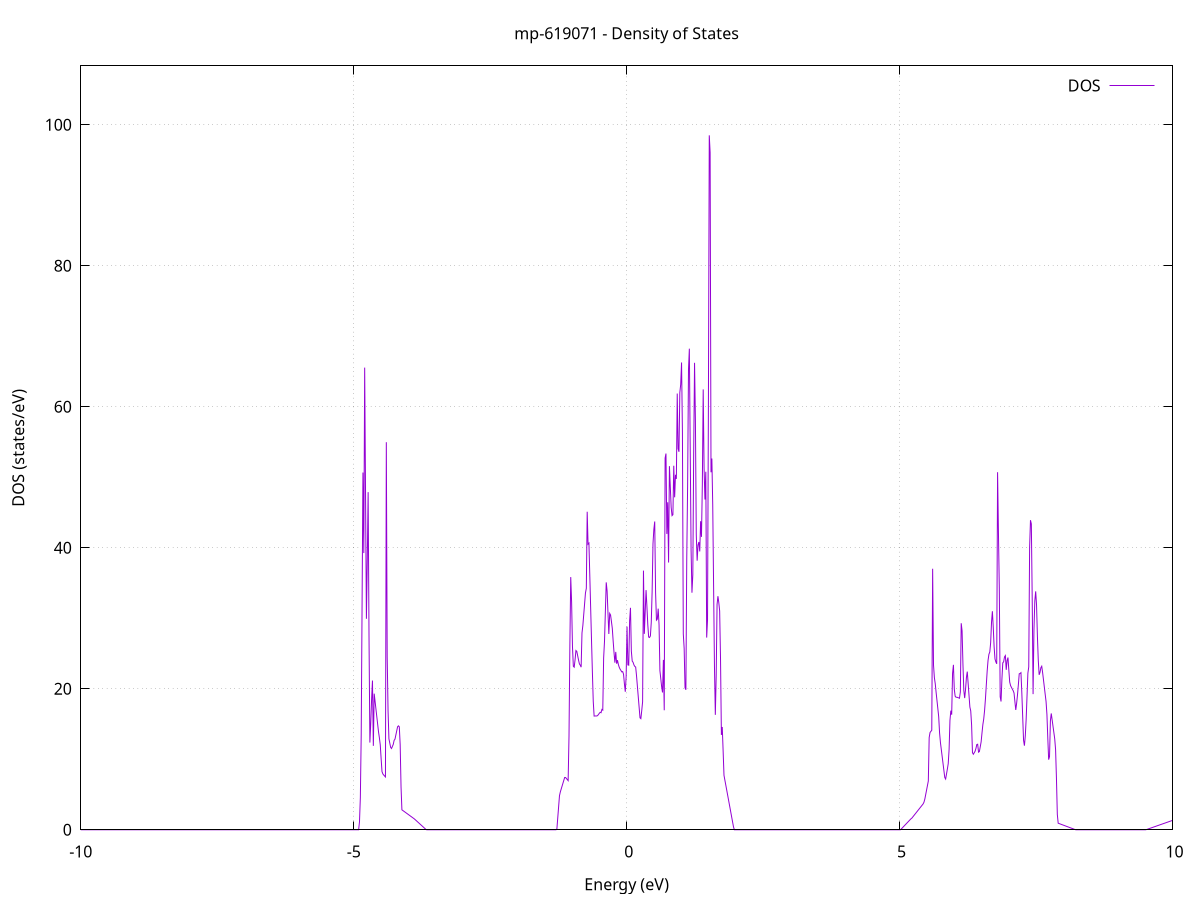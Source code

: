 set title 'mp-619071 - Density of States'
set xlabel 'Energy (eV)'
set ylabel 'DOS (states/eV)'
set grid
set xrange [-10:10]
set yrange [0:108.340]
set xzeroaxis lt -1
set terminal png size 800,600
set output 'mp-619071_dos_gnuplot.png'
plot '-' using 1:2 with lines title 'DOS'
-15.172600 0.000000
-15.156800 0.000000
-15.140900 0.000000
-15.125000 0.000000
-15.109200 0.000000
-15.093300 0.000000
-15.077500 0.000000
-15.061600 0.000000
-15.045700 0.000000
-15.029900 0.000000
-15.014000 0.000000
-14.998200 0.000000
-14.982300 0.000000
-14.966400 0.000000
-14.950600 0.000000
-14.934700 0.000000
-14.918800 0.000000
-14.903000 0.000000
-14.887100 0.000000
-14.871300 0.000000
-14.855400 0.000000
-14.839500 0.000000
-14.823700 0.000000
-14.807800 0.000000
-14.792000 0.000000
-14.776100 0.000000
-14.760200 0.000000
-14.744400 0.000000
-14.728500 0.000000
-14.712600 0.000000
-14.696800 0.000000
-14.680900 0.000000
-14.665100 0.000000
-14.649200 0.000000
-14.633300 0.000000
-14.617500 0.000000
-14.601600 0.000000
-14.585800 0.000000
-14.569900 0.000000
-14.554000 0.000000
-14.538200 0.000000
-14.522300 0.000000
-14.506400 0.000000
-14.490600 0.000000
-14.474700 0.000000
-14.458900 0.000000
-14.443000 0.000000
-14.427100 0.000000
-14.411300 0.000000
-14.395400 0.000000
-14.379600 0.000000
-14.363700 0.000000
-14.347800 0.000000
-14.332000 0.000000
-14.316100 0.000000
-14.300200 0.000000
-14.284400 0.000000
-14.268500 0.000000
-14.252700 0.000000
-14.236800 0.000000
-14.220900 0.000000
-14.205100 0.000000
-14.189200 0.000000
-14.173400 0.000000
-14.157500 0.000000
-14.141600 0.000000
-14.125800 0.000000
-14.109900 0.000000
-14.094000 0.000000
-14.078200 0.000000
-14.062300 0.000000
-14.046500 0.000000
-14.030600 0.000000
-14.014700 0.000000
-13.998900 0.000000
-13.983000 0.000000
-13.967200 0.000000
-13.951300 0.000000
-13.935400 0.000000
-13.919600 0.000000
-13.903700 0.000000
-13.887800 0.000000
-13.872000 0.000000
-13.856100 0.000000
-13.840300 0.000000
-13.824400 0.000000
-13.808500 0.000000
-13.792700 0.000000
-13.776800 0.000000
-13.761000 0.000000
-13.745100 0.000000
-13.729200 94.781000
-13.713400 774.271900
-13.697500 106.897000
-13.681700 332.482600
-13.665800 815.183300
-13.649900 911.697600
-13.634100 2127.017200
-13.618200 1287.968200
-13.602300 0.000000
-13.586500 0.000000
-13.570600 0.000000
-13.554800 0.000000
-13.538900 0.000000
-13.523000 0.000000
-13.507200 0.000000
-13.491300 0.000000
-13.475500 0.000000
-13.459600 0.000000
-13.443700 0.000000
-13.427900 0.000000
-13.412000 0.000000
-13.396100 0.000000
-13.380300 0.000000
-13.364400 0.000000
-13.348600 0.000000
-13.332700 0.000000
-13.316800 0.000000
-13.301000 0.000000
-13.285100 0.000000
-13.269300 0.000000
-13.253400 0.000000
-13.237500 0.000000
-13.221700 0.000000
-13.205800 0.000000
-13.189900 0.000000
-13.174100 0.000000
-13.158200 0.000000
-13.142400 0.000000
-13.126500 0.000000
-13.110600 0.000000
-13.094800 0.000000
-13.078900 0.000000
-13.063100 0.000000
-13.047200 0.000000
-13.031300 0.000000
-13.015500 0.000000
-12.999600 0.000000
-12.983700 0.000000
-12.967900 0.000000
-12.952000 0.000000
-12.936200 0.000000
-12.920300 0.000000
-12.904400 0.000000
-12.888600 0.000000
-12.872700 0.000000
-12.856900 0.000000
-12.841000 0.000000
-12.825100 0.000000
-12.809300 0.000000
-12.793400 0.000000
-12.777500 0.000000
-12.761700 0.000000
-12.745800 0.000000
-12.730000 0.000000
-12.714100 0.000000
-12.698200 0.000000
-12.682400 0.000000
-12.666500 0.000000
-12.650700 0.000000
-12.634800 0.000000
-12.618900 0.000000
-12.603100 0.000000
-12.587200 0.000000
-12.571300 0.000000
-12.555500 0.000000
-12.539600 0.000000
-12.523800 0.000000
-12.507900 0.000000
-12.492000 0.000000
-12.476200 0.000000
-12.460300 0.000000
-12.444500 0.000000
-12.428600 0.000000
-12.412700 0.000000
-12.396900 0.000000
-12.381000 0.000000
-12.365100 0.000000
-12.349300 0.000000
-12.333400 0.000000
-12.317600 0.000000
-12.301700 0.000000
-12.285800 0.000000
-12.270000 0.000000
-12.254100 0.000000
-12.238300 0.000000
-12.222400 0.000000
-12.206500 0.000000
-12.190700 0.000000
-12.174800 0.000000
-12.158900 0.000000
-12.143100 0.000000
-12.127200 0.000000
-12.111400 0.000000
-12.095500 0.000000
-12.079600 0.000000
-12.063800 0.000000
-12.047900 0.000000
-12.032100 0.000000
-12.016200 0.000000
-12.000300 0.000000
-11.984500 0.000000
-11.968600 0.000000
-11.952800 0.000000
-11.936900 0.000000
-11.921000 0.000000
-11.905200 0.899200
-11.889300 2.067900
-11.873400 3.236600
-11.857600 4.405300
-11.841700 5.573900
-11.825900 6.399800
-11.810000 6.947900
-11.794100 7.276800
-11.778300 9.366700
-11.762400 11.456600
-11.746600 12.896300
-11.730700 21.495100
-11.714800 21.270100
-11.699000 20.622200
-11.683100 19.974300
-11.667200 19.155800
-11.651400 16.412200
-11.635500 17.093000
-11.619700 17.765400
-11.603800 18.084800
-11.587900 17.071100
-11.572100 16.057500
-11.556200 15.043800
-11.540400 14.267700
-11.524500 14.375900
-11.508600 14.774400
-11.492800 15.110500
-11.476900 15.068200
-11.461000 15.176100
-11.445200 15.286600
-11.429300 15.397000
-11.413500 16.352600
-11.397600 22.975500
-11.381700 29.629400
-11.365900 36.287200
-11.350000 31.241100
-11.334200 29.893200
-11.318300 29.699000
-11.302400 28.975800
-11.286600 48.877200
-11.270700 47.982700
-11.254800 49.871600
-11.239000 41.811300
-11.223100 29.449500
-11.207300 40.370500
-11.191400 59.145100
-11.175500 83.922400
-11.159700 0.000000
-11.143800 0.000000
-11.128000 10.223100
-11.112100 27.343100
-11.096200 36.007000
-11.080400 48.645900
-11.064500 55.146500
-11.048600 82.654300
-11.032800 87.391400
-11.016900 85.198300
-11.001100 50.354100
-10.985200 55.141100
-10.969300 219.332000
-10.953500 55.944600
-10.937600 105.614400
-10.921800 62.594500
-10.905900 2.003100
-10.890000 0.000000
-10.874200 0.000000
-10.858300 0.000000
-10.842400 0.000000
-10.826600 0.000000
-10.810700 0.000000
-10.794900 0.000000
-10.779000 0.000000
-10.763100 0.000000
-10.747300 0.000000
-10.731400 0.000000
-10.715600 0.000000
-10.699700 0.000000
-10.683800 0.000000
-10.668000 0.000000
-10.652100 0.000000
-10.636200 0.000000
-10.620400 0.000000
-10.604500 0.000000
-10.588700 0.000000
-10.572800 0.000000
-10.556900 0.000000
-10.541100 0.000000
-10.525200 0.000000
-10.509400 0.000000
-10.493500 0.000000
-10.477600 0.000000
-10.461800 0.000000
-10.445900 0.000000
-10.430000 0.000000
-10.414200 0.000000
-10.398300 0.000000
-10.382500 0.000000
-10.366600 0.000000
-10.350700 0.000000
-10.334900 0.000000
-10.319000 0.000000
-10.303200 0.000000
-10.287300 0.000000
-10.271400 0.000000
-10.255600 0.000000
-10.239700 0.000000
-10.223900 0.000000
-10.208000 0.000000
-10.192100 0.000000
-10.176300 0.000000
-10.160400 0.000000
-10.144500 0.000000
-10.128700 0.000000
-10.112800 0.000000
-10.097000 0.000000
-10.081100 0.000000
-10.065200 0.000000
-10.049400 0.000000
-10.033500 0.000000
-10.017700 0.000000
-10.001800 0.000000
-9.985900 0.000000
-9.970100 0.000000
-9.954200 0.000000
-9.938300 0.000000
-9.922500 0.000000
-9.906600 0.000000
-9.890800 0.000000
-9.874900 0.000000
-9.859000 0.000000
-9.843200 0.000000
-9.827300 0.000000
-9.811500 0.000000
-9.795600 0.000000
-9.779700 0.000000
-9.763900 0.000000
-9.748000 0.000000
-9.732100 0.000000
-9.716300 0.000000
-9.700400 0.000000
-9.684600 0.000000
-9.668700 0.000000
-9.652800 0.000000
-9.637000 0.000000
-9.621100 0.000000
-9.605300 0.000000
-9.589400 0.000000
-9.573500 0.000000
-9.557700 0.000000
-9.541800 0.000000
-9.525900 0.000000
-9.510100 0.000000
-9.494200 0.000000
-9.478400 0.000000
-9.462500 0.000000
-9.446600 0.000000
-9.430800 0.000000
-9.414900 0.000000
-9.399100 0.000000
-9.383200 0.000000
-9.367300 0.000000
-9.351500 0.000000
-9.335600 0.000000
-9.319700 0.000000
-9.303900 0.000000
-9.288000 0.000000
-9.272200 0.000000
-9.256300 0.000000
-9.240400 0.000000
-9.224600 0.000000
-9.208700 0.000000
-9.192900 0.000000
-9.177000 0.000000
-9.161100 0.000000
-9.145300 0.000000
-9.129400 0.000000
-9.113500 0.000000
-9.097700 0.000000
-9.081800 0.000000
-9.066000 0.000000
-9.050100 0.000000
-9.034200 0.000000
-9.018400 0.000000
-9.002500 0.000000
-8.986700 0.000000
-8.970800 0.000000
-8.954900 0.000000
-8.939100 0.000000
-8.923200 0.000000
-8.907300 0.000000
-8.891500 0.000000
-8.875600 0.000000
-8.859800 0.000000
-8.843900 0.000000
-8.828000 0.000000
-8.812200 0.000000
-8.796300 0.000000
-8.780500 0.000000
-8.764600 0.000000
-8.748700 0.000000
-8.732900 0.000000
-8.717000 0.000000
-8.701100 0.000000
-8.685300 0.000000
-8.669400 0.000000
-8.653600 0.000000
-8.637700 0.000000
-8.621800 0.000000
-8.606000 0.000000
-8.590100 0.000000
-8.574300 0.000000
-8.558400 0.000000
-8.542500 0.000000
-8.526700 0.000000
-8.510800 0.000000
-8.495000 0.000000
-8.479100 0.000000
-8.463200 0.000000
-8.447400 0.000000
-8.431500 0.000000
-8.415600 0.000000
-8.399800 0.000000
-8.383900 0.000000
-8.368100 0.000000
-8.352200 0.000000
-8.336300 0.000000
-8.320500 0.000000
-8.304600 0.000000
-8.288800 0.000000
-8.272900 0.000000
-8.257000 0.000000
-8.241200 0.000000
-8.225300 0.000000
-8.209400 0.000000
-8.193600 0.000000
-8.177700 0.000000
-8.161900 0.000000
-8.146000 0.000000
-8.130100 0.000000
-8.114300 0.000000
-8.098400 0.000000
-8.082600 0.000000
-8.066700 0.000000
-8.050800 0.000000
-8.035000 0.000000
-8.019100 0.000000
-8.003200 0.000000
-7.987400 0.000000
-7.971500 0.000000
-7.955700 0.000000
-7.939800 0.000000
-7.923900 0.000000
-7.908100 0.000000
-7.892200 0.000000
-7.876400 0.000000
-7.860500 0.000000
-7.844600 0.000000
-7.828800 0.000000
-7.812900 0.000000
-7.797000 0.000000
-7.781200 0.000000
-7.765300 0.000000
-7.749500 0.000000
-7.733600 0.000000
-7.717700 0.000000
-7.701900 0.000000
-7.686000 0.000000
-7.670200 0.000000
-7.654300 0.000000
-7.638400 0.000000
-7.622600 0.000000
-7.606700 0.000000
-7.590800 0.000000
-7.575000 0.000000
-7.559100 0.000000
-7.543300 0.000000
-7.527400 0.000000
-7.511500 0.000000
-7.495700 0.000000
-7.479800 0.000000
-7.464000 0.000000
-7.448100 0.000000
-7.432200 0.000000
-7.416400 0.000000
-7.400500 0.000000
-7.384600 0.000000
-7.368800 0.000000
-7.352900 0.000000
-7.337100 0.000000
-7.321200 0.000000
-7.305300 0.000000
-7.289500 0.000000
-7.273600 0.000000
-7.257800 0.000000
-7.241900 0.000000
-7.226000 0.000000
-7.210200 0.000000
-7.194300 0.000000
-7.178400 0.000000
-7.162600 0.000000
-7.146700 0.000000
-7.130900 0.000000
-7.115000 0.000000
-7.099100 0.000000
-7.083300 0.000000
-7.067400 0.000000
-7.051600 0.000000
-7.035700 0.000000
-7.019800 0.000000
-7.004000 0.000000
-6.988100 0.000000
-6.972200 0.000000
-6.956400 0.000000
-6.940500 0.000000
-6.924700 0.000000
-6.908800 0.000000
-6.892900 0.000000
-6.877100 0.000000
-6.861200 0.000000
-6.845400 0.000000
-6.829500 0.000000
-6.813600 0.000000
-6.797800 0.000000
-6.781900 0.000000
-6.766100 0.000000
-6.750200 0.000000
-6.734300 0.000000
-6.718500 0.000000
-6.702600 0.000000
-6.686700 0.000000
-6.670900 0.000000
-6.655000 0.000000
-6.639200 0.000000
-6.623300 0.000000
-6.607400 0.000000
-6.591600 0.000000
-6.575700 0.000000
-6.559900 0.000000
-6.544000 0.000000
-6.528100 0.000000
-6.512300 0.000000
-6.496400 0.000000
-6.480500 0.000000
-6.464700 0.000000
-6.448800 0.000000
-6.433000 0.000000
-6.417100 0.000000
-6.401200 0.000000
-6.385400 0.000000
-6.369500 0.000000
-6.353700 0.000000
-6.337800 0.000000
-6.321900 0.000000
-6.306100 0.000000
-6.290200 0.000000
-6.274300 0.000000
-6.258500 0.000000
-6.242600 0.000000
-6.226800 0.000000
-6.210900 0.000000
-6.195000 0.000000
-6.179200 0.000000
-6.163300 0.000000
-6.147500 0.000000
-6.131600 0.000000
-6.115700 0.000000
-6.099900 0.000000
-6.084000 0.000000
-6.068100 0.000000
-6.052300 0.000000
-6.036400 0.000000
-6.020600 0.000000
-6.004700 0.000000
-5.988800 0.000000
-5.973000 0.000000
-5.957100 0.000000
-5.941300 0.000000
-5.925400 0.000000
-5.909500 0.000000
-5.893700 0.000000
-5.877800 0.000000
-5.861900 0.000000
-5.846100 0.000000
-5.830200 0.000000
-5.814400 0.000000
-5.798500 0.000000
-5.782600 0.000000
-5.766800 0.000000
-5.750900 0.000000
-5.735100 0.000000
-5.719200 0.000000
-5.703300 0.000000
-5.687500 0.000000
-5.671600 0.000000
-5.655700 0.000000
-5.639900 0.000000
-5.624000 0.000000
-5.608200 0.000000
-5.592300 0.000000
-5.576400 0.000000
-5.560600 0.000000
-5.544700 0.000000
-5.528900 0.000000
-5.513000 0.000000
-5.497100 0.000000
-5.481300 0.000000
-5.465400 0.000000
-5.449500 0.000000
-5.433700 0.000000
-5.417800 0.000000
-5.402000 0.000000
-5.386100 0.000000
-5.370200 0.000000
-5.354400 0.000000
-5.338500 0.000000
-5.322700 0.000000
-5.306800 0.000000
-5.290900 0.000000
-5.275100 0.000000
-5.259200 0.000000
-5.243400 0.000000
-5.227500 0.000000
-5.211600 0.000000
-5.195800 0.000000
-5.179900 0.000000
-5.164000 0.000000
-5.148200 0.000000
-5.132300 0.000000
-5.116500 0.000000
-5.100600 0.000000
-5.084700 0.000000
-5.068900 0.000000
-5.053000 0.000000
-5.037200 0.000000
-5.021300 0.000000
-5.005400 0.000000
-4.989600 0.000000
-4.973700 0.000000
-4.957800 0.000000
-4.942000 0.000000
-4.926100 0.000000
-4.910300 0.000000
-4.894400 1.105500
-4.878500 4.584300
-4.862700 13.457400
-4.846800 32.062100
-4.831000 50.666800
-4.815100 39.249400
-4.799200 65.551600
-4.783400 47.612400
-4.767500 29.917600
-4.751600 38.166200
-4.735800 47.883800
-4.719900 27.547300
-4.704100 12.369300
-4.688200 15.068900
-4.672300 18.532800
-4.656500 21.164600
-4.640600 11.897300
-4.624800 19.310100
-4.608900 18.222400
-4.593000 17.134800
-4.577200 16.047100
-4.561300 14.959500
-4.545400 13.871900
-4.529600 13.030000
-4.513700 12.041400
-4.497900 10.097900
-4.482000 8.256700
-4.466100 7.921000
-4.450300 7.766500
-4.434400 7.630100
-4.418600 7.493800
-4.402700 54.965500
-4.386800 24.526700
-4.371000 16.895100
-4.355100 12.898700
-4.339200 12.289800
-4.323400 11.680800
-4.307500 11.526500
-4.291700 11.816000
-4.275800 12.105400
-4.259900 12.679400
-4.244100 12.849800
-4.228200 13.435400
-4.212400 14.021000
-4.196500 14.606600
-4.180600 14.738900
-4.164800 14.601700
-4.148900 12.075700
-4.133000 6.065100
-4.117200 2.828800
-4.101300 2.739300
-4.085500 2.649900
-4.069600 2.560400
-4.053700 2.470900
-4.037900 2.381400
-4.022000 2.291900
-4.006200 2.202500
-3.990300 2.113000
-3.974400 2.023500
-3.958600 1.934000
-3.942700 1.844600
-3.926800 1.755100
-3.911000 1.665600
-3.895100 1.576100
-3.879300 1.472100
-3.863400 1.360300
-3.847500 1.248600
-3.831700 1.136900
-3.815800 1.025100
-3.800000 0.913400
-3.784100 0.801600
-3.768200 0.689900
-3.752400 0.578200
-3.736500 0.466400
-3.720600 0.354700
-3.704800 0.242900
-3.688900 0.131200
-3.673100 0.019500
-3.657200 0.000000
-3.641300 0.000000
-3.625500 0.000000
-3.609600 0.000000
-3.593800 0.000000
-3.577900 0.000000
-3.562000 0.000000
-3.546200 0.000000
-3.530300 0.000000
-3.514500 0.000000
-3.498600 0.000000
-3.482700 0.000000
-3.466900 0.000000
-3.451000 0.000000
-3.435100 0.000000
-3.419300 0.000000
-3.403400 0.000000
-3.387600 0.000000
-3.371700 0.000000
-3.355800 0.000000
-3.340000 0.000000
-3.324100 0.000000
-3.308300 0.000000
-3.292400 0.000000
-3.276500 0.000000
-3.260700 0.000000
-3.244800 0.000000
-3.228900 0.000000
-3.213100 0.000000
-3.197200 0.000000
-3.181400 0.000000
-3.165500 0.000000
-3.149600 0.000000
-3.133800 0.000000
-3.117900 0.000000
-3.102100 0.000000
-3.086200 0.000000
-3.070300 0.000000
-3.054500 0.000000
-3.038600 0.000000
-3.022700 0.000000
-3.006900 0.000000
-2.991000 0.000000
-2.975200 0.000000
-2.959300 0.000000
-2.943400 0.000000
-2.927600 0.000000
-2.911700 0.000000
-2.895900 0.000000
-2.880000 0.000000
-2.864100 0.000000
-2.848300 0.000000
-2.832400 0.000000
-2.816500 0.000000
-2.800700 0.000000
-2.784800 0.000000
-2.769000 0.000000
-2.753100 0.000000
-2.737200 0.000000
-2.721400 0.000000
-2.705500 0.000000
-2.689700 0.000000
-2.673800 0.000000
-2.657900 0.000000
-2.642100 0.000000
-2.626200 0.000000
-2.610300 0.000000
-2.594500 0.000000
-2.578600 0.000000
-2.562800 0.000000
-2.546900 0.000000
-2.531000 0.000000
-2.515200 0.000000
-2.499300 0.000000
-2.483500 0.000000
-2.467600 0.000000
-2.451700 0.000000
-2.435900 0.000000
-2.420000 0.000000
-2.404100 0.000000
-2.388300 0.000000
-2.372400 0.000000
-2.356600 0.000000
-2.340700 0.000000
-2.324800 0.000000
-2.309000 0.000000
-2.293100 0.000000
-2.277300 0.000000
-2.261400 0.000000
-2.245500 0.000000
-2.229700 0.000000
-2.213800 0.000000
-2.197900 0.000000
-2.182100 0.000000
-2.166200 0.000000
-2.150400 0.000000
-2.134500 0.000000
-2.118600 0.000000
-2.102800 0.000000
-2.086900 0.000000
-2.071100 0.000000
-2.055200 0.000000
-2.039300 0.000000
-2.023500 0.000000
-2.007600 0.000000
-1.991700 0.000000
-1.975900 0.000000
-1.960000 0.000000
-1.944200 0.000000
-1.928300 0.000000
-1.912400 0.000000
-1.896600 0.000000
-1.880700 0.000000
-1.864900 0.000000
-1.849000 0.000000
-1.833100 0.000000
-1.817300 0.000000
-1.801400 0.000000
-1.785600 0.000000
-1.769700 0.000000
-1.753800 0.000000
-1.738000 0.000000
-1.722100 0.000000
-1.706200 0.000000
-1.690400 0.000000
-1.674500 0.000000
-1.658700 0.000000
-1.642800 0.000000
-1.626900 0.000000
-1.611100 0.000000
-1.595200 0.000000
-1.579400 0.000000
-1.563500 0.000000
-1.547600 0.000000
-1.531800 0.000000
-1.515900 0.000000
-1.500000 0.000000
-1.484200 0.000000
-1.468300 0.000000
-1.452500 0.000000
-1.436600 0.000000
-1.420700 0.000000
-1.404900 0.000000
-1.389000 0.000000
-1.373200 0.000000
-1.357300 0.000000
-1.341400 0.000000
-1.325600 0.000000
-1.309700 0.000000
-1.293800 0.000000
-1.278000 0.125400
-1.262100 1.693800
-1.246300 3.262200
-1.230400 4.830600
-1.214500 5.380300
-1.198700 5.788000
-1.182800 6.195700
-1.167000 6.603400
-1.151100 7.011100
-1.135200 7.418800
-1.119400 7.414600
-1.103500 7.267100
-1.087600 7.119700
-1.071800 6.972200
-1.055900 13.296800
-1.040100 26.222500
-1.024200 35.842000
-1.008300 32.294900
-0.992500 25.991000
-0.976600 23.190300
-0.960800 23.061900
-0.944900 24.118300
-0.929000 25.421900
-0.913200 25.295800
-0.897300 24.686900
-0.881400 24.077900
-0.865600 23.527600
-0.849700 23.336100
-0.833900 23.063700
-0.818000 27.912000
-0.802100 28.976300
-0.786300 30.509900
-0.770400 32.041500
-0.754600 33.573000
-0.738700 34.241600
-0.722800 45.106500
-0.707000 40.512400
-0.691100 40.655600
-0.675200 36.133900
-0.659400 31.503400
-0.643500 26.860800
-0.627700 22.383600
-0.611800 18.218200
-0.595900 16.128700
-0.580100 16.136500
-0.564200 16.144200
-0.548400 16.138500
-0.532500 16.186600
-0.516600 16.351600
-0.500800 16.516700
-0.484900 16.661800
-0.469000 16.601900
-0.453200 17.069200
-0.437300 16.971500
-0.421500 24.376700
-0.405600 26.741500
-0.389700 30.969400
-0.373900 35.085700
-0.358000 33.851900
-0.342200 30.793000
-0.326300 27.770900
-0.310400 30.684900
-0.294600 30.460100
-0.278700 29.542000
-0.262800 28.560400
-0.247000 26.758300
-0.231100 25.115400
-0.215300 23.695300
-0.199400 25.230700
-0.183500 23.557600
-0.167700 24.050400
-0.151800 23.444600
-0.136000 23.050300
-0.120100 22.784400
-0.104200 22.587300
-0.088400 22.390200
-0.072500 22.434100
-0.056700 22.049400
-0.040800 20.684700
-0.024900 19.573500
-0.009100 21.741000
0.006800 28.820900
0.022700 23.383000
0.038500 23.344600
0.054400 29.631900
0.070200 31.477200
0.086100 25.345200
0.102000 23.925500
0.117800 23.754400
0.133700 23.385500
0.149500 23.166300
0.165400 23.076200
0.181300 21.816400
0.197100 20.331400
0.213000 18.846300
0.228900 17.361200
0.244700 15.876200
0.260600 15.760700
0.276400 16.895500
0.292300 18.148100
0.308200 36.757400
0.324000 27.790600
0.339900 30.904400
0.355700 33.993200
0.371600 31.623800
0.387500 29.063000
0.403300 27.332600
0.419200 27.268500
0.435100 27.494700
0.450900 29.399700
0.466800 33.764500
0.482600 40.555300
0.498500 42.613400
0.514400 43.721900
0.530200 33.635000
0.546100 29.733200
0.561900 29.881100
0.577800 31.364600
0.593700 29.070300
0.609500 22.575800
0.625400 21.424900
0.641300 20.274000
0.657100 19.477000
0.673000 24.096000
0.688800 16.949500
0.704700 52.717700
0.720600 53.358400
0.736400 41.955700
0.752300 46.450100
0.768100 37.902100
0.784000 51.575400
0.799900 48.619900
0.815700 45.718400
0.831600 44.551200
0.847500 44.685400
0.863300 51.627100
0.879200 47.147900
0.895000 50.345200
0.910900 49.766600
0.926800 61.869500
0.942600 54.033200
0.958500 53.608800
0.974300 62.007500
0.990200 63.154600
1.006100 66.271400
1.021900 56.360700
1.037800 27.798500
1.053700 25.715200
1.069500 20.137600
1.085400 19.854800
1.101200 38.417300
1.117100 48.905900
1.133000 65.285900
1.148800 68.232300
1.164700 54.023800
1.180500 39.703700
1.196400 33.619600
1.212300 36.175900
1.228100 53.349000
1.244000 66.225400
1.259900 58.112700
1.275700 41.871500
1.291600 38.160500
1.307400 40.382300
1.323300 40.812900
1.339200 39.474200
1.355000 43.757200
1.370900 41.540100
1.386700 48.979600
1.402600 62.458600
1.418500 51.312100
1.434300 46.839700
1.450200 50.777900
1.466100 27.258500
1.481900 29.775500
1.497800 59.959400
1.513600 98.490900
1.529500 96.038100
1.545400 50.700700
1.561200 52.653700
1.577100 46.076100
1.592900 34.617400
1.608800 23.158600
1.624700 16.302100
1.640500 21.867800
1.656400 31.946800
1.672200 33.127700
1.688100 32.230100
1.704000 31.033900
1.719800 24.238400
1.735700 13.449300
1.751600 14.576600
1.767400 11.228200
1.783300 7.728800
1.799100 7.062400
1.815000 6.396000
1.830900 5.729700
1.846700 5.063300
1.862600 4.396900
1.878400 3.730500
1.894300 3.064100
1.910200 2.397700
1.926000 1.731300
1.941900 1.064900
1.957800 0.398500
1.973600 0.000000
1.989500 0.000000
2.005300 0.000000
2.021200 0.000000
2.037100 0.000000
2.052900 0.000000
2.068800 0.000000
2.084600 0.000000
2.100500 0.000000
2.116400 0.000000
2.132200 0.000000
2.148100 0.000000
2.164000 0.000000
2.179800 0.000000
2.195700 0.000000
2.211500 0.000000
2.227400 0.000000
2.243300 0.000000
2.259100 0.000000
2.275000 0.000000
2.290800 0.000000
2.306700 0.000000
2.322600 0.000000
2.338400 0.000000
2.354300 0.000000
2.370200 0.000000
2.386000 0.000000
2.401900 0.000000
2.417700 0.000000
2.433600 0.000000
2.449500 0.000000
2.465300 0.000000
2.481200 0.000000
2.497000 0.000000
2.512900 0.000000
2.528800 0.000000
2.544600 0.000000
2.560500 0.000000
2.576400 0.000000
2.592200 0.000000
2.608100 0.000000
2.623900 0.000000
2.639800 0.000000
2.655700 0.000000
2.671500 0.000000
2.687400 0.000000
2.703200 0.000000
2.719100 0.000000
2.735000 0.000000
2.750800 0.000000
2.766700 0.000000
2.782600 0.000000
2.798400 0.000000
2.814300 0.000000
2.830100 0.000000
2.846000 0.000000
2.861900 0.000000
2.877700 0.000000
2.893600 0.000000
2.909400 0.000000
2.925300 0.000000
2.941200 0.000000
2.957000 0.000000
2.972900 0.000000
2.988800 0.000000
3.004600 0.000000
3.020500 0.000000
3.036300 0.000000
3.052200 0.000000
3.068100 0.000000
3.083900 0.000000
3.099800 0.000000
3.115600 0.000000
3.131500 0.000000
3.147400 0.000000
3.163200 0.000000
3.179100 0.000000
3.194900 0.000000
3.210800 0.000000
3.226700 0.000000
3.242500 0.000000
3.258400 0.000000
3.274300 0.000000
3.290100 0.000000
3.306000 0.000000
3.321800 0.000000
3.337700 0.000000
3.353600 0.000000
3.369400 0.000000
3.385300 0.000000
3.401100 0.000000
3.417000 0.000000
3.432900 0.000000
3.448700 0.000000
3.464600 0.000000
3.480500 0.000000
3.496300 0.000000
3.512200 0.000000
3.528000 0.000000
3.543900 0.000000
3.559800 0.000000
3.575600 0.000000
3.591500 0.000000
3.607300 0.000000
3.623200 0.000000
3.639100 0.000000
3.654900 0.000000
3.670800 0.000000
3.686700 0.000000
3.702500 0.000000
3.718400 0.000000
3.734200 0.000000
3.750100 0.000000
3.766000 0.000000
3.781800 0.000000
3.797700 0.000000
3.813500 0.000000
3.829400 0.000000
3.845300 0.000000
3.861100 0.000000
3.877000 0.000000
3.892900 0.000000
3.908700 0.000000
3.924600 0.000000
3.940400 0.000000
3.956300 0.000000
3.972200 0.000000
3.988000 0.000000
4.003900 0.000000
4.019700 0.000000
4.035600 0.000000
4.051500 0.000000
4.067300 0.000000
4.083200 0.000000
4.099100 0.000000
4.114900 0.000000
4.130800 0.000000
4.146600 0.000000
4.162500 0.000000
4.178400 0.000000
4.194200 0.000000
4.210100 0.000000
4.225900 0.000000
4.241800 0.000000
4.257700 0.000000
4.273500 0.000000
4.289400 0.000000
4.305300 0.000000
4.321100 0.000000
4.337000 0.000000
4.352800 0.000000
4.368700 0.000000
4.384600 0.000000
4.400400 0.000000
4.416300 0.000000
4.432100 0.000000
4.448000 0.000000
4.463900 0.000000
4.479700 0.000000
4.495600 0.000000
4.511500 0.000000
4.527300 0.000000
4.543200 0.000000
4.559000 0.000000
4.574900 0.000000
4.590800 0.000000
4.606600 0.000000
4.622500 0.000000
4.638300 0.000000
4.654200 0.000000
4.670100 0.000000
4.685900 0.000000
4.701800 0.000000
4.717700 0.000000
4.733500 0.000000
4.749400 0.000000
4.765200 0.000000
4.781100 0.000000
4.797000 0.000000
4.812800 0.000000
4.828700 0.000000
4.844500 0.000000
4.860400 0.000000
4.876300 0.000000
4.892100 0.000000
4.908000 0.000000
4.923800 0.000000
4.939700 0.000000
4.955600 0.000000
4.971400 0.000000
4.987300 0.000000
5.003200 0.000000
5.019000 0.010700
5.034900 0.140100
5.050700 0.269500
5.066600 0.398800
5.082500 0.528200
5.098300 0.657600
5.114200 0.787000
5.130000 0.916400
5.145900 1.045700
5.161800 1.175100
5.177600 1.304500
5.193500 1.433900
5.209400 1.558300
5.225200 1.653000
5.241100 1.807900
5.256900 1.962900
5.272800 2.117900
5.288700 2.272800
5.304500 2.427800
5.320400 2.582700
5.336200 2.737700
5.352100 2.892700
5.368000 3.047600
5.383800 3.202600
5.399700 3.357500
5.415600 3.512500
5.431400 3.667500
5.447300 3.918800
5.463100 4.368900
5.479000 5.004500
5.494900 5.640200
5.510700 6.275900
5.526600 6.911500
5.542400 13.073800
5.558300 13.797400
5.574200 13.959000
5.590000 14.120500
5.605900 37.024500
5.621800 23.360000
5.637600 21.576000
5.653500 20.721800
5.669300 19.496900
5.685200 18.339800
5.701100 17.182800
5.716900 16.025700
5.732800 13.736400
5.748600 12.373200
5.764500 11.381200
5.780400 10.389200
5.796200 9.397200
5.812100 8.405300
5.828000 7.413300
5.843800 7.195600
5.859700 7.900900
5.875500 8.606100
5.891400 9.380900
5.907300 11.395500
5.923100 15.514900
5.939000 16.890300
5.954800 16.323700
5.970700 22.192300
5.986600 23.392500
6.002400 19.929300
6.018300 18.944200
6.034200 18.797000
6.050000 18.799700
6.065900 18.758100
6.081700 18.706500
6.097600 18.654900
6.113500 19.549100
6.129300 29.290900
6.145200 28.208100
6.161000 23.479900
6.176900 19.771700
6.192800 18.673500
6.208600 19.895500
6.224500 21.590500
6.240400 22.431000
6.256200 20.757100
6.272100 19.083200
6.287900 17.409400
6.303800 16.857500
6.319700 14.855900
6.335500 10.936300
6.351400 10.713100
6.367200 10.922400
6.383100 11.131700
6.399000 11.533800
6.414800 12.090100
6.430700 12.131500
6.446600 11.008300
6.462400 11.102000
6.478300 11.783900
6.494100 12.465800
6.510000 13.723700
6.525900 14.914000
6.541700 15.717400
6.557600 16.942300
6.573400 18.588700
6.589300 20.587900
6.605200 22.552300
6.621000 24.033000
6.636900 24.892800
6.652700 25.201900
6.668600 26.525900
6.684500 29.429300
6.700300 30.996800
6.716200 28.722300
6.732100 25.974300
6.747900 24.225300
6.763800 23.806700
6.779600 23.532900
6.795500 50.709100
6.811400 42.115000
6.827200 34.298700
6.843100 18.864000
6.858900 18.191900
6.874800 21.340700
6.890700 23.671000
6.906500 23.823300
6.922400 24.516000
6.938300 24.707400
6.954100 22.688500
6.970000 24.007800
6.985800 24.427500
7.001700 22.644500
7.017600 20.954200
7.033400 20.454900
7.049300 20.202100
7.065100 19.959000
7.081000 19.728800
7.096900 19.392300
7.112700 18.184400
7.128600 16.994100
7.144500 17.936400
7.160300 19.123000
7.176200 20.559500
7.192000 22.117900
7.207900 22.172800
7.223800 22.282000
7.239600 19.407300
7.255500 16.050000
7.271300 12.692700
7.287200 11.925200
7.303100 13.302300
7.318900 15.632400
7.334800 18.919300
7.350700 22.206200
7.366500 23.103800
7.382400 40.041900
7.398200 43.909200
7.414100 43.382700
7.430000 32.722900
7.445800 19.234400
7.461700 28.278800
7.477500 32.451500
7.493400 33.814000
7.509300 31.879100
7.525100 27.489900
7.541000 24.051300
7.556900 21.976100
7.572700 22.315300
7.588600 22.986800
7.604400 23.193500
7.620300 22.307500
7.636200 21.273500
7.652000 20.239400
7.667900 19.205300
7.683700 18.181600
7.699600 16.359600
7.715500 12.980500
7.731300 9.946400
7.747200 10.374000
7.763100 15.450200
7.778900 16.500600
7.794800 15.598800
7.810600 14.697000
7.826500 13.795200
7.842400 12.893400
7.858200 11.368000
7.874100 7.288100
7.889900 2.181800
7.905800 0.930900
7.921700 0.884800
7.937500 0.838700
7.953400 0.792600
7.969300 0.746500
7.985100 0.700400
8.001000 0.654400
8.016800 0.608300
8.032700 0.562200
8.048600 0.516100
8.064400 0.470000
8.080300 0.424000
8.096100 0.377900
8.112000 0.331800
8.127900 0.285700
8.143700 0.239600
8.159600 0.193500
8.175500 0.147500
8.191300 0.101400
8.207200 0.055300
8.223000 0.009200
8.238900 0.000000
8.254800 0.000000
8.270600 0.000000
8.286500 0.000000
8.302300 0.000000
8.318200 0.000000
8.334100 0.000000
8.349900 0.000000
8.365800 0.000000
8.381600 0.000000
8.397500 0.000000
8.413400 0.000000
8.429200 0.000000
8.445100 0.000000
8.461000 0.000000
8.476800 0.000000
8.492700 0.000000
8.508500 0.000000
8.524400 0.000000
8.540300 0.000000
8.556100 0.000000
8.572000 0.000000
8.587800 0.000000
8.603700 0.000000
8.619600 0.000000
8.635400 0.000000
8.651300 0.000000
8.667200 0.000000
8.683000 0.000000
8.698900 0.000000
8.714700 0.000000
8.730600 0.000000
8.746500 0.000000
8.762300 0.000000
8.778200 0.000000
8.794000 0.000000
8.809900 0.000000
8.825800 0.000000
8.841600 0.000000
8.857500 0.000000
8.873400 0.000000
8.889200 0.000000
8.905100 0.000000
8.920900 0.000000
8.936800 0.000000
8.952700 0.000000
8.968500 0.000000
8.984400 0.000000
9.000200 0.000000
9.016100 0.000000
9.032000 0.000000
9.047800 0.000000
9.063700 0.000000
9.079600 0.000000
9.095400 0.000000
9.111300 0.000000
9.127100 0.000000
9.143000 0.000000
9.158900 0.000000
9.174700 0.000000
9.190600 0.000000
9.206400 0.000000
9.222300 0.000000
9.238200 0.000000
9.254000 0.000000
9.269900 0.000000
9.285800 0.000000
9.301600 0.000000
9.317500 0.000000
9.333300 0.000000
9.349200 0.000000
9.365100 0.000000
9.380900 0.000000
9.396800 0.000000
9.412600 0.000000
9.428500 0.000000
9.444400 0.000000
9.460200 0.000000
9.476100 0.000000
9.492000 0.000000
9.507800 0.000000
9.523700 0.031600
9.539500 0.074700
9.555400 0.117900
9.571300 0.161100
9.587100 0.204300
9.603000 0.247400
9.618800 0.290600
9.634700 0.333800
9.650600 0.377000
9.666400 0.420200
9.682300 0.463300
9.698200 0.506500
9.714000 0.549700
9.729900 0.592900
9.745700 0.636000
9.761600 0.679200
9.777500 0.722400
9.793300 0.765600
9.809200 0.808800
9.825000 0.851900
9.840900 0.895100
9.856800 0.938300
9.872600 0.981500
9.888500 1.024600
9.904300 1.067800
9.920200 1.111000
9.936100 1.154200
9.951900 1.197400
9.967800 1.240500
9.983700 1.283700
9.999500 1.326900
10.015400 1.370100
10.031200 1.482300
10.047100 4.335400
10.063000 4.511600
10.078800 4.475300
10.094700 4.424200
10.110500 4.373100
10.126400 4.322100
10.142300 4.271000
10.158100 4.219900
10.174000 4.168900
10.189900 4.117800
10.205700 4.066700
10.221600 4.015700
10.237400 3.964600
10.253300 3.913500
10.269200 3.669600
10.285000 3.377100
10.300900 3.084500
10.316700 2.792000
10.332600 2.520000
10.348500 2.523700
10.364300 2.617800
10.380200 3.347100
10.396100 4.597600
10.411900 6.032400
10.427800 6.778800
10.443600 7.236200
10.459500 7.237800
10.475400 7.239400
10.491200 7.460500
10.507100 7.838700
10.522900 8.216800
10.538800 8.594900
10.554700 8.973100
10.570500 9.351200
10.586400 9.729300
10.602300 10.107500
10.618100 10.485600
10.634000 10.863700
10.649800 11.395400
10.665700 12.382600
10.681600 13.454300
10.697400 14.510000
10.713300 14.909300
10.729100 14.538400
10.745000 15.128500
10.760900 16.125200
10.776700 17.671700
10.792600 19.219100
10.808500 20.408400
10.824300 21.032600
10.840200 21.307700
10.856000 21.582800
10.871900 21.857900
10.887800 21.889600
10.903600 25.704100
10.919500 28.046900
10.935300 25.904600
10.951200 23.701100
10.967100 19.970700
10.982900 21.976000
10.998800 22.320000
11.014700 22.039700
11.030500 25.199200
11.046400 26.575800
11.062200 28.832600
11.078100 31.402000
11.094000 40.257500
11.109800 42.472400
11.125700 52.470400
11.141500 36.926200
11.157400 31.401600
11.173300 24.124200
11.189100 17.581900
11.205000 14.309900
11.220900 13.250100
11.236700 13.091500
11.252600 13.069000
11.268400 13.066800
11.284300 13.809100
11.300200 15.140200
11.316000 17.203300
11.331900 12.240800
11.347700 9.868500
11.363600 11.514000
11.379500 12.700400
11.395300 13.886700
11.411200 15.073100
11.427100 16.374800
11.442900 16.902900
11.458800 18.426200
11.474600 19.988700
11.490500 21.105000
11.506400 22.216300
11.522200 22.792400
11.538100 23.364000
11.553900 23.935600
11.569800 25.183000
11.585700 25.606200
11.601500 22.128800
11.617400 20.983200
11.633200 25.784600
11.649100 30.178200
11.665000 34.571700
11.680800 33.629500
11.696700 31.637600
11.712600 28.260000
11.728400 25.532400
11.744300 23.540500
11.760100 21.542200
11.776000 19.366600
11.791900 19.190600
11.807700 18.206500
11.823600 16.224000
11.839400 14.241500
11.855300 12.392800
11.871200 11.638100
11.887000 10.820100
11.902900 10.201800
11.918800 10.798300
11.934600 13.768400
11.950500 27.234700
11.966300 19.291700
11.982200 14.833300
11.998100 10.669500
12.013900 14.188800
12.029800 20.968900
12.045600 19.714300
12.061500 19.309900
12.077400 18.728200
12.093200 18.146600
12.109100 17.810100
12.125000 18.221300
12.140800 17.249000
12.156700 27.017900
12.172500 34.040800
12.188400 40.454200
12.204300 40.641000
12.220100 32.807100
12.236000 24.129800
12.251800 18.223100
12.267700 15.899000
12.283600 18.844000
12.299400 18.153600
12.315300 17.787900
12.331200 18.431300
12.347000 19.365100
12.362900 20.298900
12.378700 17.544400
12.394600 18.137400
12.410500 19.350100
12.426300 20.562800
12.442200 21.679300
12.458000 22.920500
12.473900 22.134500
12.489800 21.199400
12.505600 20.209600
12.521500 20.100600
12.537400 19.958000
12.553200 19.801500
12.569100 19.717200
12.584900 20.245200
12.600800 21.523600
12.616700 21.809800
12.632500 22.202200
12.648400 22.594600
12.664200 22.987000
12.680100 23.379500
12.696000 21.944800
12.711800 13.904900
12.727700 13.504900
12.743600 13.104900
12.759400 12.704800
12.775300 12.304800
12.791100 11.775100
12.807000 10.584300
12.822900 9.129600
12.838700 7.804300
12.854600 6.530900
12.870400 6.123800
12.886300 6.277600
12.902200 7.270100
12.918000 15.080700
12.933900 17.498500
12.949800 19.916400
12.965600 20.556500
12.981500 19.509500
12.997300 19.501600
13.013200 19.339300
13.029100 19.069600
13.044900 18.767300
13.060800 18.468700
13.076600 18.296600
13.092500 18.529500
13.108400 20.555500
13.124200 20.900300
13.140100 32.664800
13.156000 16.496200
13.171800 15.049200
13.187700 14.176000
13.203500 13.303800
13.219400 12.863000
13.235300 12.768400
13.251100 13.497500
13.267000 14.226600
13.282800 14.955700
13.298700 15.684800
13.314600 16.353700
13.330400 16.856100
13.346300 17.126600
13.362100 20.525600
13.378000 23.591300
13.393900 22.909800
13.409700 21.865900
13.425600 20.720700
13.441500 19.575500
13.457300 18.265700
13.473200 16.317800
13.489000 15.126100
13.504900 14.050000
13.520800 13.735500
13.536600 10.540000
13.552500 10.068500
13.568300 18.903100
13.584200 18.363800
13.600100 17.486700
13.615900 17.275900
13.631800 17.208800
13.647700 17.112400
13.663500 16.529000
13.679400 16.044600
13.695200 15.542400
13.711100 15.040200
13.727000 14.538000
13.742800 14.055900
13.758700 14.290000
13.774500 14.693000
13.790400 15.283400
13.806300 16.039200
13.822100 16.279400
13.838000 16.519600
13.853900 16.759800
13.869700 18.046600
13.885600 19.972900
13.901400 21.072600
13.917300 21.739900
13.933200 22.136200
13.949000 21.186900
13.964900 20.956200
13.980700 21.395800
13.996600 22.441700
14.012500 18.760000
14.028300 19.929000
14.044200 20.814000
14.060100 20.662600
14.075900 20.590000
14.091800 26.684200
14.107600 21.147400
14.123500 18.008700
14.139400 15.627600
14.155200 13.646700
14.171100 13.220800
14.186900 14.480500
14.202800 15.914000
14.218700 17.347500
14.234500 18.014200
14.250400 16.363700
14.266300 15.932200
14.282100 15.702400
14.298000 15.472600
14.313800 15.335400
14.329700 15.237000
14.345600 15.076100
14.361400 15.052400
14.377300 15.028700
14.393100 14.737600
14.409000 14.431000
14.424900 14.124400
14.440700 13.684600
14.456600 12.709900
14.472500 11.871400
14.488300 11.033000
14.504200 10.225300
14.520000 9.524700
14.535900 9.144300
14.551800 9.214800
14.567600 9.292600
14.583500 9.330400
14.599300 9.189000
14.615200 9.018100
14.631100 8.847300
14.646900 8.666500
14.662800 8.273500
14.678700 7.685000
14.694500 7.265100
14.710400 6.885000
14.726200 6.801300
14.742100 7.139400
14.758000 7.398800
14.773800 7.589900
14.789700 7.778100
14.805500 7.421000
14.821400 6.614300
14.837300 5.807500
14.853100 5.205300
14.869000 4.749800
14.884900 4.294200
14.900700 3.838600
14.916600 3.383000
14.932400 2.927500
14.948300 2.471900
14.964200 2.016300
14.980000 1.613400
14.995900 1.233900
15.011700 0.978000
15.027600 0.817400
15.043500 0.656800
15.059300 0.496300
15.075200 0.335700
15.091000 0.175200
15.106900 0.014600
15.122800 0.000000
15.138600 0.000000
15.154500 0.000000
15.170400 0.000000
15.186200 0.000000
15.202100 0.000000
15.217900 0.000000
15.233800 0.000000
15.249700 0.000000
15.265500 0.000000
15.281400 0.000000
15.297200 0.000000
15.313100 0.000000
15.329000 0.000000
15.344800 0.000000
15.360700 0.000000
15.376600 0.000000
15.392400 0.000000
15.408300 0.000000
15.424100 0.000000
15.440000 0.000000
15.455900 0.000000
15.471700 0.000000
15.487600 0.000000
15.503400 0.000000
15.519300 0.000000
15.535200 0.000000
15.551000 0.000000
15.566900 0.000000
15.582800 0.000000
15.598600 0.000000
15.614500 0.000000
15.630300 0.000000
15.646200 0.000000
15.662100 0.000000
15.677900 0.000000
15.693800 0.000000
15.709600 0.000000
15.725500 0.000000
15.741400 0.000000
15.757200 0.000000
15.773100 0.000000
15.789000 0.000000
15.804800 0.000000
15.820700 0.000000
15.836500 0.000000
15.852400 0.000000
15.868300 0.000000
15.884100 0.000000
15.900000 0.000000
15.915800 0.000000
15.931700 0.000000
15.947600 0.000000
15.963400 0.000000
15.979300 0.000000
15.995200 0.000000
16.011000 0.000000
16.026900 0.000000
16.042700 0.000000
16.058600 0.000000
16.074500 0.000000
16.090300 0.000000
16.106200 0.000000
16.122000 0.000000
16.137900 0.000000
16.153800 0.000000
16.169600 0.000000
16.185500 0.000000
16.201400 0.000000
16.217200 0.000000
16.233100 0.000000
16.248900 0.000000
16.264800 0.000000
16.280700 0.000000
16.296500 0.000000
16.312400 0.000000
16.328200 0.000000
16.344100 0.000000
16.360000 0.000000
16.375800 0.000000
16.391700 0.000000
16.407600 0.000000
16.423400 0.000000
16.439300 0.000000
16.455100 0.000000
16.471000 0.000000
16.486900 0.000000
16.502700 0.000000
16.518600 0.000000
16.534400 0.000000
16.550300 0.000000
e

